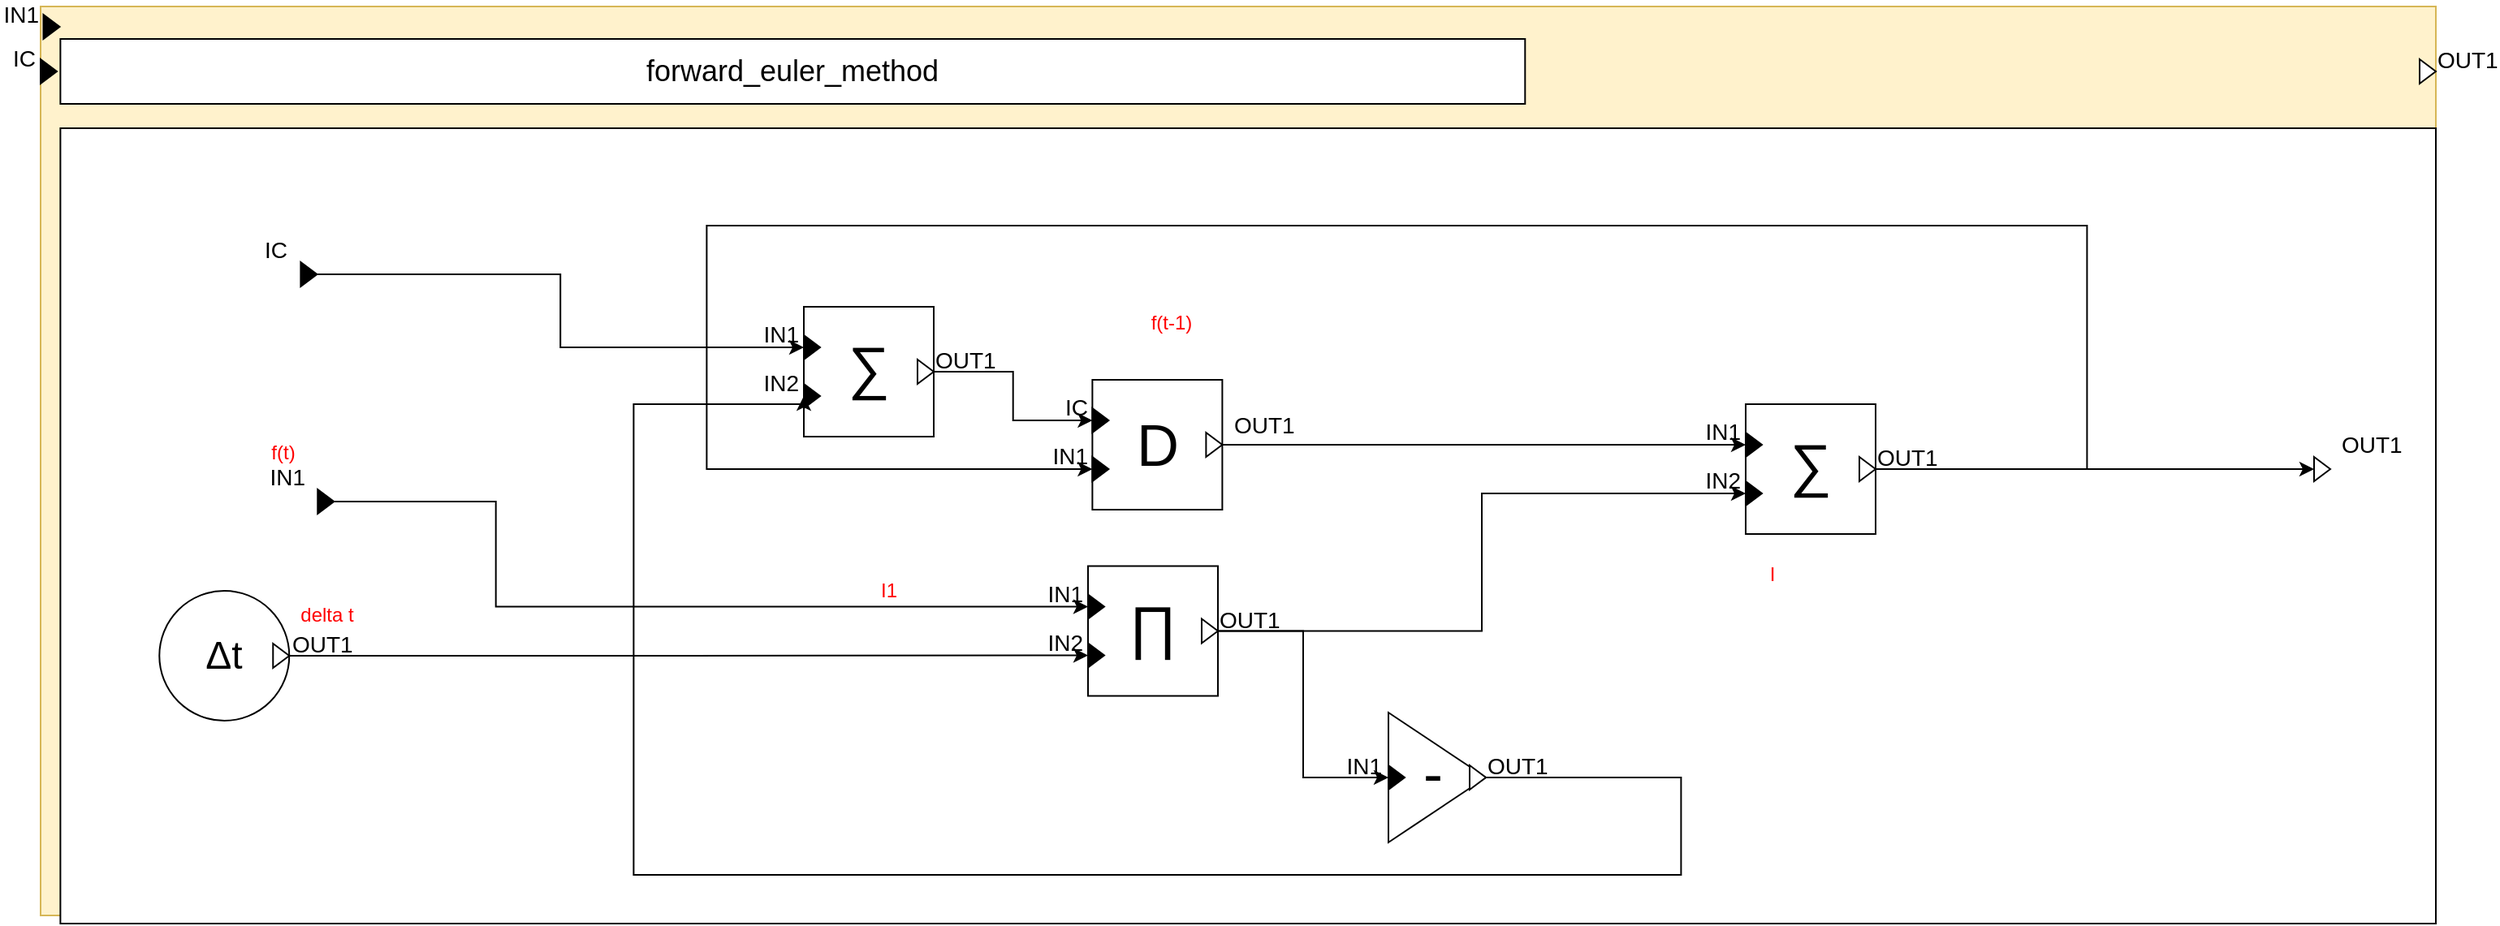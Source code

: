 <mxfile version="24.7.17">
  <diagram id="N5nFlDylz3wS6Qd0s4Ny" name="Page-1">
    <mxGraphModel dx="2218" dy="838" grid="1" gridSize="5" guides="1" tooltips="1" connect="1" arrows="1" fold="1" page="1" pageScale="1" pageWidth="850" pageHeight="1100" math="0" shadow="0">
      <root>
        <mxCell id="0" />
        <mxCell id="1" parent="0" />
        <object label="forward_euler_method" placeholders="1" class_name="forward_euler_method" block_name="forward_euler_method" id="H1DVWqrLM_NFR8ge84JM-1">
          <mxCell style="rounded=0;whiteSpace=wrap;html=1;fillColor=#fff2cc;strokeColor=#d6b656;container=0;connectable=0;allowArrows=0;treeFolding=0;moveCells=0;treeMoving=0;comic=0;rotatable=0;expand=1;autosize=1;resizeWidth=1;resizeHeight=1;metaEdit=1;" parent="1" vertex="1">
            <mxGeometry x="-565.0" y="145" width="1475" height="560" as="geometry">
              <mxRectangle x="40" y="400" width="50" height="40" as="alternateBounds" />
            </mxGeometry>
          </mxCell>
        </object>
        <object label="%class_name%" placeholders="1" id="H1DVWqrLM_NFR8ge84JM-2">
          <mxCell style="rounded=0;whiteSpace=wrap;html=1;fillColor=#ffffff;fontSize=18;connectable=0;allowArrows=0;rotatable=0;cloneable=0;deletable=0;" parent="H1DVWqrLM_NFR8ge84JM-1" vertex="1">
            <mxGeometry x="12.189" y="20" width="901.956" height="40" as="geometry" />
          </mxCell>
        </object>
        <mxCell id="H1DVWqrLM_NFR8ge84JM-3" value="" style="rounded=0;whiteSpace=wrap;html=1;fillColor=#ffffff;connectable=0;allowArrows=0;container=1;collapsible=0;portConstraintRotation=0;rotatable=0;cloneable=0;deletable=0;recursiveResize=0;" parent="H1DVWqrLM_NFR8ge84JM-1" vertex="1">
          <mxGeometry x="12.19" y="75" width="1462.81" height="490" as="geometry">
            <mxRectangle x="10" y="70" width="50" height="40" as="alternateBounds" />
          </mxGeometry>
        </mxCell>
        <mxCell id="H1DVWqrLM_NFR8ge84JM-4" style="edgeStyle=orthogonalEdgeStyle;rounded=0;orthogonalLoop=1;jettySize=auto;html=1;exitX=1;exitY=0.5;exitDx=0;exitDy=0;entryX=0;entryY=0.5;entryDx=0;entryDy=0;" parent="H1DVWqrLM_NFR8ge84JM-3" source="H1DVWqrLM_NFR8ge84JM-5" target="H1DVWqrLM_NFR8ge84JM-14" edge="1">
          <mxGeometry relative="1" as="geometry">
            <Array as="points">
              <mxPoint x="268.149" y="230" />
              <mxPoint x="268.149" y="295" />
            </Array>
          </mxGeometry>
        </mxCell>
        <object label="%name%" placeholders="1" name="IN1" class_name="InputPort" id="H1DVWqrLM_NFR8ge84JM-5">
          <mxCell style="triangle;fontSize=14;points=[[0,0.5],[1,0.5]];allowArrows=0;verticalAlign=middle;horizontal=1;spacingTop=0;align=right;spacingLeft=0;spacingRight=8;html=1;comic=0;treeFolding=0;treeMoving=0;resizable=0;movableLabel=1;spacing=2;aspect=fixed;fillColor=#000000;metaEdit=1;" parent="H1DVWqrLM_NFR8ge84JM-3" vertex="1">
            <mxGeometry x="158.452" y="222.5" width="10" height="15" as="geometry">
              <mxPoint x="-9" y="-15" as="offset" />
            </mxGeometry>
          </mxCell>
        </object>
        <object label="%symbol%" placeholders="1" symbol="D" class_name="DelayBlock" block_name="" id="H1DVWqrLM_NFR8ge84JM-6">
          <mxCell style="whiteSpace=wrap;html=1;aspect=fixed;comic=0;fillColor=#FFFFFF;fontSize=36;align=center;resizable=0;container=1;collapsible=0;points=[];allowArrows=0;metaEdit=1;connectable=0;" parent="H1DVWqrLM_NFR8ge84JM-3" vertex="1">
            <mxGeometry x="635.498" y="155" width="80" height="80" as="geometry" />
          </mxCell>
        </object>
        <object label="%name%" placeholders="1" name="OUT1" class_name="OutputPort" id="H1DVWqrLM_NFR8ge84JM-7">
          <mxCell style="triangle;fillColor=#ffffff;fontSize=14;points=[[1,0.5]];allowArrows=0;verticalAlign=middle;horizontal=1;spacingTop=0;align=left;spacingLeft=4;spacingRight=0;html=1;comic=0;treeFolding=0;treeMoving=0;movable=1;resizable=0;rotatable=1;deletable=1;editable=1;connectable=1;movableLabel=1;spacing=2;aspect=fixed;metaEdit=1;" parent="H1DVWqrLM_NFR8ge84JM-6" vertex="1">
            <mxGeometry x="70" y="32.5" width="10" height="15" as="geometry">
              <mxPoint x="11" y="-12" as="offset" />
            </mxGeometry>
          </mxCell>
        </object>
        <object label="%name%" placeholders="1" name="IC" class_name="InputPort" id="H1DVWqrLM_NFR8ge84JM-8">
          <mxCell style="triangle;fontSize=14;points=[[0,0.5]];allowArrows=0;verticalAlign=middle;horizontal=1;spacingTop=0;align=right;spacingLeft=0;spacingRight=8;html=1;comic=0;treeFolding=0;treeMoving=0;resizable=0;movableLabel=1;spacing=2;aspect=fixed;fillColor=#000000;metaEdit=1;" parent="H1DVWqrLM_NFR8ge84JM-6" vertex="1">
            <mxGeometry y="17.5" width="10" height="15" as="geometry">
              <mxPoint x="-4" y="-8" as="offset" />
            </mxGeometry>
          </mxCell>
        </object>
        <object label="%name%" placeholders="1" name="IN1" class_name="InputPort" id="H1DVWqrLM_NFR8ge84JM-9">
          <mxCell style="triangle;fontSize=14;points=[[0,0.5]];allowArrows=0;verticalAlign=middle;horizontal=1;spacingTop=0;align=right;spacingLeft=0;spacingRight=8;html=1;comic=0;treeFolding=0;treeMoving=0;resizable=0;movableLabel=1;spacing=2;aspect=fixed;fillColor=#000000;metaEdit=1;" parent="H1DVWqrLM_NFR8ge84JM-6" vertex="1">
            <mxGeometry y="47.5" width="10" height="15" as="geometry">
              <mxPoint x="-4" y="-8" as="offset" />
            </mxGeometry>
          </mxCell>
        </object>
        <object label="%symbol%" placeholders="1" block_name="" class_name="DeltaTBlock" symbol="&amp;#916;t" id="H1DVWqrLM_NFR8ge84JM-10">
          <mxCell style="ellipse;whiteSpace=wrap;html=1;comic=0;fillColor=#ffffff;fontSize=24;align=center;allowArrows=0;connectable=0;container=1;collapsible=0;recursiveResize=1;direction=west;resizable=0;metaEdit=1;" parent="H1DVWqrLM_NFR8ge84JM-3" vertex="1">
            <mxGeometry x="60.943" y="285" width="80" height="80" as="geometry" />
          </mxCell>
        </object>
        <object label="%name%" placeholders="1" name="OUT1" class_name="OutputPort" id="H1DVWqrLM_NFR8ge84JM-11">
          <mxCell style="triangle;fillColor=#ffffff;fontSize=14;points=[[1,0.5]];allowArrows=0;verticalAlign=middle;horizontal=1;spacingTop=0;align=left;spacingLeft=4;spacingRight=0;html=1;comic=0;treeFolding=0;treeMoving=0;movable=1;resizable=0;rotatable=1;deletable=1;editable=1;connectable=1;movableLabel=1;spacing=2;aspect=fixed;metaEdit=1;" parent="H1DVWqrLM_NFR8ge84JM-10" vertex="1">
            <mxGeometry x="70" y="32.5" width="10" height="15" as="geometry">
              <mxPoint x="6" y="-7" as="offset" />
            </mxGeometry>
          </mxCell>
        </object>
        <object label="%symbol%" placeholders="1" symbol="&amp;prod;" class_name="ProductBlock" block_name="" numberOfInputs="2" id="H1DVWqrLM_NFR8ge84JM-12">
          <mxCell style="whiteSpace=wrap;html=1;aspect=fixed;comic=0;fillColor=#FFFFFF;fontSize=36;align=center;resizable=0;container=1;collapsible=0;points=[];allowArrows=0;spacingTop=-6;metaEdit=1;connectable=0;" parent="H1DVWqrLM_NFR8ge84JM-3" vertex="1">
            <mxGeometry x="632.812" y="269.75" width="80" height="80" as="geometry" />
          </mxCell>
        </object>
        <object label="%name%" placeholders="1" name="OUT1" class_name="OutputPort" id="H1DVWqrLM_NFR8ge84JM-13">
          <mxCell style="triangle;fillColor=#ffffff;fontSize=14;points=[[1,0.5]];allowArrows=0;verticalAlign=middle;horizontal=1;spacingTop=0;align=left;spacingLeft=4;spacingRight=0;html=1;comic=0;treeFolding=0;treeMoving=0;movable=1;resizable=0;rotatable=1;deletable=1;editable=1;connectable=1;movableLabel=1;spacing=2;aspect=fixed;metaEdit=1;" parent="H1DVWqrLM_NFR8ge84JM-12" vertex="1">
            <mxGeometry x="70" y="32.5" width="10" height="15" as="geometry">
              <mxPoint x="5" y="-7" as="offset" />
            </mxGeometry>
          </mxCell>
        </object>
        <object label="%name%" placeholders="1" name="IN1" class_name="InputPort" id="H1DVWqrLM_NFR8ge84JM-14">
          <mxCell style="triangle;fontSize=14;points=[[0,0.5]];allowArrows=0;verticalAlign=middle;horizontal=1;spacingTop=0;align=right;spacingLeft=0;spacingRight=8;html=1;comic=0;treeFolding=0;treeMoving=0;resizable=0;movableLabel=1;spacing=2;aspect=fixed;fillColor=#000000;metaEdit=1;" parent="H1DVWqrLM_NFR8ge84JM-12" vertex="1">
            <mxGeometry y="17.5" width="10" height="15" as="geometry">
              <mxPoint x="-4" y="-8" as="offset" />
            </mxGeometry>
          </mxCell>
        </object>
        <object label="%name%" placeholders="1" name="IN2" class_name="InputPort" id="H1DVWqrLM_NFR8ge84JM-15">
          <mxCell style="triangle;fontSize=14;points=[[0,0.5]];allowArrows=0;verticalAlign=middle;horizontal=1;spacingTop=0;align=right;spacingLeft=0;spacingRight=8;html=1;comic=0;treeFolding=0;treeMoving=0;resizable=0;movableLabel=1;spacing=2;aspect=fixed;fillColor=#000000;metaEdit=1;" parent="H1DVWqrLM_NFR8ge84JM-12" vertex="1">
            <mxGeometry y="47.5" width="10" height="15" as="geometry">
              <mxPoint x="-4" y="-8" as="offset" />
            </mxGeometry>
          </mxCell>
        </object>
        <mxCell id="H1DVWqrLM_NFR8ge84JM-16" style="edgeStyle=orthogonalEdgeStyle;rounded=0;orthogonalLoop=1;jettySize=auto;html=1;exitX=1;exitY=0.5;exitDx=0;exitDy=0;entryX=0;entryY=0.5;entryDx=0;entryDy=0;" parent="H1DVWqrLM_NFR8ge84JM-3" source="H1DVWqrLM_NFR8ge84JM-11" target="H1DVWqrLM_NFR8ge84JM-15" edge="1">
          <mxGeometry relative="1" as="geometry" />
        </mxCell>
        <object label="%symbol%" placeholders="1" symbol="&amp;sum;" class_name="AdderBlock" block_name="" numberOfInputs="2" id="H1DVWqrLM_NFR8ge84JM-17">
          <mxCell style="whiteSpace=wrap;html=1;aspect=fixed;comic=0;fillColor=#FFFFFF;fontSize=36;align=center;resizable=0;container=1;collapsible=0;points=[];allowArrows=0;spacingTop=-6;metaEdit=1;connectable=0;" parent="H1DVWqrLM_NFR8ge84JM-3" vertex="1">
            <mxGeometry x="1037.807" y="170" width="80" height="80" as="geometry" />
          </mxCell>
        </object>
        <object label="%name%" placeholders="1" name="OUT1" class_name="OutputPort" id="H1DVWqrLM_NFR8ge84JM-18">
          <mxCell style="triangle;fillColor=#ffffff;fontSize=14;points=[[1,0.5]];allowArrows=0;verticalAlign=middle;horizontal=1;spacingTop=0;align=left;spacingLeft=4;spacingRight=0;html=1;comic=0;treeFolding=0;treeMoving=0;movable=1;resizable=0;rotatable=1;deletable=1;editable=1;connectable=1;movableLabel=1;spacing=2;aspect=fixed;metaEdit=1;" parent="H1DVWqrLM_NFR8ge84JM-17" vertex="1">
            <mxGeometry x="70" y="32.5" width="10" height="15" as="geometry">
              <mxPoint x="5" y="-7" as="offset" />
            </mxGeometry>
          </mxCell>
        </object>
        <object label="%name%" placeholders="1" name="IN1" class_name="InputPort" id="H1DVWqrLM_NFR8ge84JM-19">
          <mxCell style="triangle;fontSize=14;points=[[0,0.5]];allowArrows=0;verticalAlign=middle;horizontal=1;spacingTop=0;align=right;spacingLeft=0;spacingRight=8;html=1;comic=0;treeFolding=0;treeMoving=0;resizable=0;movableLabel=1;spacing=2;aspect=fixed;fillColor=#000000;metaEdit=1;" parent="H1DVWqrLM_NFR8ge84JM-17" vertex="1">
            <mxGeometry y="17.5" width="10" height="15" as="geometry">
              <mxPoint x="-4" y="-8" as="offset" />
            </mxGeometry>
          </mxCell>
        </object>
        <object label="%name%" placeholders="1" name="IN2" class_name="InputPort" id="H1DVWqrLM_NFR8ge84JM-20">
          <mxCell style="triangle;fontSize=14;points=[[0,0.5]];allowArrows=0;verticalAlign=middle;horizontal=1;spacingTop=0;align=right;spacingLeft=0;spacingRight=8;html=1;comic=0;treeFolding=0;treeMoving=0;resizable=0;movableLabel=1;spacing=2;aspect=fixed;fillColor=#000000;metaEdit=1;" parent="H1DVWqrLM_NFR8ge84JM-17" vertex="1">
            <mxGeometry y="47.5" width="10" height="15" as="geometry">
              <mxPoint x="-4" y="-8" as="offset" />
            </mxGeometry>
          </mxCell>
        </object>
        <object label="%name%" placeholders="1" name="OUT1" class_name="OutputPort" id="H1DVWqrLM_NFR8ge84JM-21">
          <mxCell style="triangle;fillColor=#ffffff;fontSize=14;points=[[0,0.5],[1,0.5]];allowArrows=0;verticalAlign=middle;horizontal=1;spacingTop=0;align=left;spacingLeft=4;spacingRight=0;html=1;comic=0;treeFolding=0;treeMoving=0;movable=1;resizable=0;rotatable=1;deletable=1;editable=1;connectable=1;movableLabel=1;spacing=2;aspect=fixed;metaEdit=1;" parent="H1DVWqrLM_NFR8ge84JM-3" vertex="1">
            <mxGeometry x="1387.809" y="202.5" width="10" height="15" as="geometry">
              <mxPoint x="11" y="-15" as="offset" />
            </mxGeometry>
          </mxCell>
        </object>
        <mxCell id="H1DVWqrLM_NFR8ge84JM-22" style="edgeStyle=orthogonalEdgeStyle;rounded=0;orthogonalLoop=1;jettySize=auto;html=1;exitX=1;exitY=0.5;exitDx=0;exitDy=0;entryX=0;entryY=0.5;entryDx=0;entryDy=0;" parent="H1DVWqrLM_NFR8ge84JM-3" source="H1DVWqrLM_NFR8ge84JM-13" target="H1DVWqrLM_NFR8ge84JM-20" edge="1">
          <mxGeometry relative="1" as="geometry" />
        </mxCell>
        <mxCell id="H1DVWqrLM_NFR8ge84JM-24" value="f(t-1&lt;span style=&quot;background-color: initial;&quot;&gt;)&lt;/span&gt;" style="text;html=1;align=center;verticalAlign=middle;whiteSpace=wrap;rounded=0;fontColor=#FF0000;" parent="H1DVWqrLM_NFR8ge84JM-3" vertex="1">
          <mxGeometry x="652.812" y="105" width="62.684" height="30" as="geometry" />
        </mxCell>
        <mxCell id="H1DVWqrLM_NFR8ge84JM-25" value="f(t)" style="text;html=1;align=center;verticalAlign=middle;whiteSpace=wrap;rounded=0;fontColor=#FF0000;" parent="H1DVWqrLM_NFR8ge84JM-3" vertex="1">
          <mxGeometry x="106.211" y="185" width="62.684" height="30" as="geometry" />
        </mxCell>
        <mxCell id="H1DVWqrLM_NFR8ge84JM-26" value="delta t" style="text;html=1;align=center;verticalAlign=middle;whiteSpace=wrap;rounded=0;fontColor=#FF0000;" parent="H1DVWqrLM_NFR8ge84JM-3" vertex="1">
          <mxGeometry x="132.33" y="285" width="62.684" height="30" as="geometry" />
        </mxCell>
        <mxCell id="H1DVWqrLM_NFR8ge84JM-27" value="I1" style="text;html=1;align=center;verticalAlign=middle;whiteSpace=wrap;rounded=0;fontColor=#FF0000;" parent="H1DVWqrLM_NFR8ge84JM-3" vertex="1">
          <mxGeometry x="478.838" y="270" width="62.684" height="30" as="geometry" />
        </mxCell>
        <mxCell id="H1DVWqrLM_NFR8ge84JM-28" value="I" style="text;html=1;align=center;verticalAlign=middle;whiteSpace=wrap;rounded=0;fontColor=#FF0000;" parent="H1DVWqrLM_NFR8ge84JM-3" vertex="1">
          <mxGeometry x="1022.811" y="260" width="62.684" height="30" as="geometry" />
        </mxCell>
        <mxCell id="RXzqZUEvsSW9Q8SqqrWO-52" style="edgeStyle=orthogonalEdgeStyle;rounded=0;orthogonalLoop=1;jettySize=auto;html=1;exitX=1;exitY=0.5;exitDx=0;exitDy=0;entryX=0;entryY=0.5;entryDx=0;entryDy=0;" edge="1" parent="H1DVWqrLM_NFR8ge84JM-3" source="H1DVWqrLM_NFR8ge84JM-30" target="RXzqZUEvsSW9Q8SqqrWO-48">
          <mxGeometry relative="1" as="geometry" />
        </mxCell>
        <object label="%name%" placeholders="1" name="IC" class_name="InputPort" id="H1DVWqrLM_NFR8ge84JM-30">
          <mxCell style="triangle;fontSize=14;points=[[0,0.5],[1,0.5]];allowArrows=0;verticalAlign=middle;horizontal=1;spacingTop=0;align=right;spacingLeft=0;spacingRight=8;html=1;comic=0;treeFolding=0;treeMoving=0;resizable=0;movableLabel=1;spacing=2;aspect=fixed;fillColor=#000000;metaEdit=1;" parent="H1DVWqrLM_NFR8ge84JM-3" vertex="1">
            <mxGeometry x="148.004" y="82.5" width="10" height="15" as="geometry">
              <mxPoint x="-9" y="-15" as="offset" />
            </mxGeometry>
          </mxCell>
        </object>
        <mxCell id="H1DVWqrLM_NFR8ge84JM-32" style="edgeStyle=orthogonalEdgeStyle;rounded=0;orthogonalLoop=1;jettySize=auto;html=1;exitX=1;exitY=0.5;exitDx=0;exitDy=0;entryX=0;entryY=0.5;entryDx=0;entryDy=0;" parent="H1DVWqrLM_NFR8ge84JM-3" source="H1DVWqrLM_NFR8ge84JM-7" target="H1DVWqrLM_NFR8ge84JM-19" edge="1">
          <mxGeometry relative="1" as="geometry" />
        </mxCell>
        <object label="%symbol%" placeholders="1" symbol="-" class_name="NegatorBlock" block_name="" id="RXzqZUEvsSW9Q8SqqrWO-42">
          <mxCell style="triangle;whiteSpace=wrap;html=1;comic=0;fontSize=36;align=center;allowArrows=0;recursiveResize=0;resizable=0;fillColor=#FFFFFF;points=[];spacingLeft=-5;container=1;collapsible=0;spacingTop=-6;metaEdit=1;connectable=0;" vertex="1" parent="H1DVWqrLM_NFR8ge84JM-3">
            <mxGeometry x="817.81" y="360" width="60" height="80" as="geometry" />
          </mxCell>
        </object>
        <object label="%name%" placeholders="1" name="OUT1" class_name="OutputPort" id="RXzqZUEvsSW9Q8SqqrWO-43">
          <mxCell style="triangle;fillColor=#ffffff;fontSize=14;points=[[1,0.5]];allowArrows=0;verticalAlign=middle;horizontal=1;spacingTop=0;align=left;spacingLeft=4;spacingRight=0;html=1;comic=0;treeFolding=0;treeMoving=0;movable=1;resizable=0;rotatable=1;deletable=1;editable=1;connectable=1;movableLabel=1;spacing=2;aspect=fixed;metaEdit=1;" vertex="1" parent="RXzqZUEvsSW9Q8SqqrWO-42">
            <mxGeometry x="50" y="32.5" width="10" height="15" as="geometry">
              <mxPoint x="5" y="-7" as="offset" />
            </mxGeometry>
          </mxCell>
        </object>
        <object label="%name%" placeholders="1" name="IN1" class_name="InputPort" id="RXzqZUEvsSW9Q8SqqrWO-44">
          <mxCell style="triangle;fontSize=14;points=[[0,0.5]];allowArrows=0;verticalAlign=middle;horizontal=1;spacingTop=0;align=right;spacingLeft=0;spacingRight=8;html=1;comic=0;treeFolding=0;treeMoving=0;resizable=0;movableLabel=1;spacing=2;aspect=fixed;fillColor=#000000;metaEdit=1;" vertex="1" parent="RXzqZUEvsSW9Q8SqqrWO-42">
            <mxGeometry y="32.5" width="10" height="15" as="geometry">
              <mxPoint x="-5" y="-7" as="offset" />
            </mxGeometry>
          </mxCell>
        </object>
        <mxCell id="RXzqZUEvsSW9Q8SqqrWO-45" style="edgeStyle=orthogonalEdgeStyle;rounded=0;orthogonalLoop=1;jettySize=auto;html=1;exitX=1;exitY=0.5;exitDx=0;exitDy=0;entryX=0;entryY=0.5;entryDx=0;entryDy=0;" edge="1" parent="H1DVWqrLM_NFR8ge84JM-3" source="H1DVWqrLM_NFR8ge84JM-13" target="RXzqZUEvsSW9Q8SqqrWO-44">
          <mxGeometry relative="1" as="geometry" />
        </mxCell>
        <object label="%symbol%" placeholders="1" symbol="&amp;sum;" class_name="AdderBlock" block_name="" numberOfInputs="2" id="RXzqZUEvsSW9Q8SqqrWO-46">
          <mxCell style="whiteSpace=wrap;html=1;aspect=fixed;comic=0;fillColor=#FFFFFF;fontSize=36;align=center;resizable=0;container=1;collapsible=0;points=[];allowArrows=0;spacingTop=-6;metaEdit=1;connectable=0;" vertex="1" parent="H1DVWqrLM_NFR8ge84JM-3">
            <mxGeometry x="457.81" y="110" width="80" height="80" as="geometry" />
          </mxCell>
        </object>
        <object label="%name%" placeholders="1" name="OUT1" class_name="OutputPort" id="RXzqZUEvsSW9Q8SqqrWO-47">
          <mxCell style="triangle;fillColor=#ffffff;fontSize=14;points=[[1,0.5]];allowArrows=0;verticalAlign=middle;horizontal=1;spacingTop=0;align=left;spacingLeft=4;spacingRight=0;html=1;comic=0;treeFolding=0;treeMoving=0;movable=1;resizable=0;rotatable=1;deletable=1;editable=1;connectable=1;movableLabel=1;spacing=2;aspect=fixed;metaEdit=1;" vertex="1" parent="RXzqZUEvsSW9Q8SqqrWO-46">
            <mxGeometry x="70" y="32.5" width="10" height="15" as="geometry">
              <mxPoint x="5" y="-7" as="offset" />
            </mxGeometry>
          </mxCell>
        </object>
        <object label="%name%" placeholders="1" name="IN1" class_name="InputPort" id="RXzqZUEvsSW9Q8SqqrWO-48">
          <mxCell style="triangle;fontSize=14;points=[[0,0.5]];allowArrows=0;verticalAlign=middle;horizontal=1;spacingTop=0;align=right;spacingLeft=0;spacingRight=8;html=1;comic=0;treeFolding=0;treeMoving=0;resizable=0;movableLabel=1;spacing=2;aspect=fixed;fillColor=#000000;metaEdit=1;" vertex="1" parent="RXzqZUEvsSW9Q8SqqrWO-46">
            <mxGeometry y="17.5" width="10" height="15" as="geometry">
              <mxPoint x="-4" y="-8" as="offset" />
            </mxGeometry>
          </mxCell>
        </object>
        <object label="%name%" placeholders="1" name="IN2" class_name="InputPort" id="RXzqZUEvsSW9Q8SqqrWO-49">
          <mxCell style="triangle;fontSize=14;points=[[0,0.5]];allowArrows=0;verticalAlign=middle;horizontal=1;spacingTop=0;align=right;spacingLeft=0;spacingRight=8;html=1;comic=0;treeFolding=0;treeMoving=0;resizable=0;movableLabel=1;spacing=2;aspect=fixed;fillColor=#000000;metaEdit=1;" vertex="1" parent="RXzqZUEvsSW9Q8SqqrWO-46">
            <mxGeometry y="47.5" width="10" height="15" as="geometry">
              <mxPoint x="-4" y="-8" as="offset" />
            </mxGeometry>
          </mxCell>
        </object>
        <mxCell id="RXzqZUEvsSW9Q8SqqrWO-50" style="edgeStyle=orthogonalEdgeStyle;rounded=0;orthogonalLoop=1;jettySize=auto;html=1;exitX=1;exitY=0.5;exitDx=0;exitDy=0;entryX=0;entryY=0.5;entryDx=0;entryDy=0;" edge="1" parent="H1DVWqrLM_NFR8ge84JM-3" source="RXzqZUEvsSW9Q8SqqrWO-47" target="H1DVWqrLM_NFR8ge84JM-8">
          <mxGeometry relative="1" as="geometry" />
        </mxCell>
        <mxCell id="RXzqZUEvsSW9Q8SqqrWO-53" style="edgeStyle=orthogonalEdgeStyle;rounded=0;orthogonalLoop=1;jettySize=auto;html=1;exitX=1;exitY=0.5;exitDx=0;exitDy=0;entryX=0;entryY=0.5;entryDx=0;entryDy=0;" edge="1" parent="H1DVWqrLM_NFR8ge84JM-3" source="RXzqZUEvsSW9Q8SqqrWO-43" target="RXzqZUEvsSW9Q8SqqrWO-49">
          <mxGeometry relative="1" as="geometry">
            <Array as="points">
              <mxPoint x="998" y="400" />
              <mxPoint x="998" y="460" />
              <mxPoint x="353" y="460" />
              <mxPoint x="353" y="170" />
            </Array>
          </mxGeometry>
        </mxCell>
        <mxCell id="RXzqZUEvsSW9Q8SqqrWO-62" style="edgeStyle=orthogonalEdgeStyle;rounded=0;orthogonalLoop=1;jettySize=auto;html=1;exitX=1;exitY=0.5;exitDx=0;exitDy=0;entryX=0;entryY=0.5;entryDx=0;entryDy=0;" edge="1" parent="H1DVWqrLM_NFR8ge84JM-3" source="H1DVWqrLM_NFR8ge84JM-18" target="H1DVWqrLM_NFR8ge84JM-21">
          <mxGeometry relative="1" as="geometry" />
        </mxCell>
        <mxCell id="RXzqZUEvsSW9Q8SqqrWO-63" style="edgeStyle=orthogonalEdgeStyle;rounded=0;orthogonalLoop=1;jettySize=auto;html=1;exitX=1;exitY=0.5;exitDx=0;exitDy=0;entryX=0;entryY=0.5;entryDx=0;entryDy=0;" edge="1" parent="H1DVWqrLM_NFR8ge84JM-3" source="H1DVWqrLM_NFR8ge84JM-18" target="H1DVWqrLM_NFR8ge84JM-9">
          <mxGeometry relative="1" as="geometry">
            <Array as="points">
              <mxPoint x="1248" y="210" />
              <mxPoint x="1248" y="60" />
              <mxPoint x="398" y="60" />
              <mxPoint x="398" y="210" />
            </Array>
          </mxGeometry>
        </mxCell>
        <object label="%name%" placeholders="1" name="OUT1" class_name="OutputPort" id="H1DVWqrLM_NFR8ge84JM-33">
          <mxCell style="triangle;fillColor=#ffffff;fontSize=14;points=[[0,0.5],[1,0.5]];allowArrows=0;verticalAlign=middle;horizontal=1;spacingTop=0;align=left;spacingLeft=4;spacingRight=0;html=1;comic=0;treeFolding=0;treeMoving=0;movable=1;resizable=0;rotatable=1;deletable=1;editable=1;connectable=1;movableLabel=1;spacing=2;aspect=fixed;metaEdit=1;" parent="H1DVWqrLM_NFR8ge84JM-1" vertex="1">
            <mxGeometry x="1464.998" y="32.5" width="10" height="15" as="geometry">
              <mxPoint x="5" y="-7" as="offset" />
            </mxGeometry>
          </mxCell>
        </object>
        <object label="%name%" placeholders="1" name="IC" class_name="InputPort" id="H1DVWqrLM_NFR8ge84JM-34">
          <mxCell style="triangle;fontSize=14;points=[[0,0.5],[1,0.5]];allowArrows=0;verticalAlign=middle;horizontal=1;spacingTop=0;align=right;spacingLeft=0;spacingRight=8;html=1;comic=0;treeFolding=0;treeMoving=0;resizable=0;movableLabel=1;spacing=2;aspect=fixed;fillColor=#000000;metaEdit=1;" parent="H1DVWqrLM_NFR8ge84JM-1" vertex="1">
            <mxGeometry y="32.5" width="10" height="15" as="geometry">
              <mxPoint x="-4" y="-8" as="offset" />
            </mxGeometry>
          </mxCell>
        </object>
        <object label="%name%" placeholders="1" name="IN1" class_name="InputPort" id="H1DVWqrLM_NFR8ge84JM-35">
          <mxCell style="triangle;fontSize=14;points=[[0,0.5],[1,0.5]];allowArrows=0;verticalAlign=middle;horizontal=1;spacingTop=0;align=right;spacingLeft=0;spacingRight=8;html=1;comic=0;treeFolding=0;treeMoving=0;resizable=0;movableLabel=1;spacing=2;aspect=fixed;fillColor=#000000;metaEdit=1;" parent="H1DVWqrLM_NFR8ge84JM-1" vertex="1">
            <mxGeometry x="1.745" y="5" width="10" height="15" as="geometry">
              <mxPoint x="-4" y="-8" as="offset" />
            </mxGeometry>
          </mxCell>
        </object>
      </root>
    </mxGraphModel>
  </diagram>
</mxfile>
